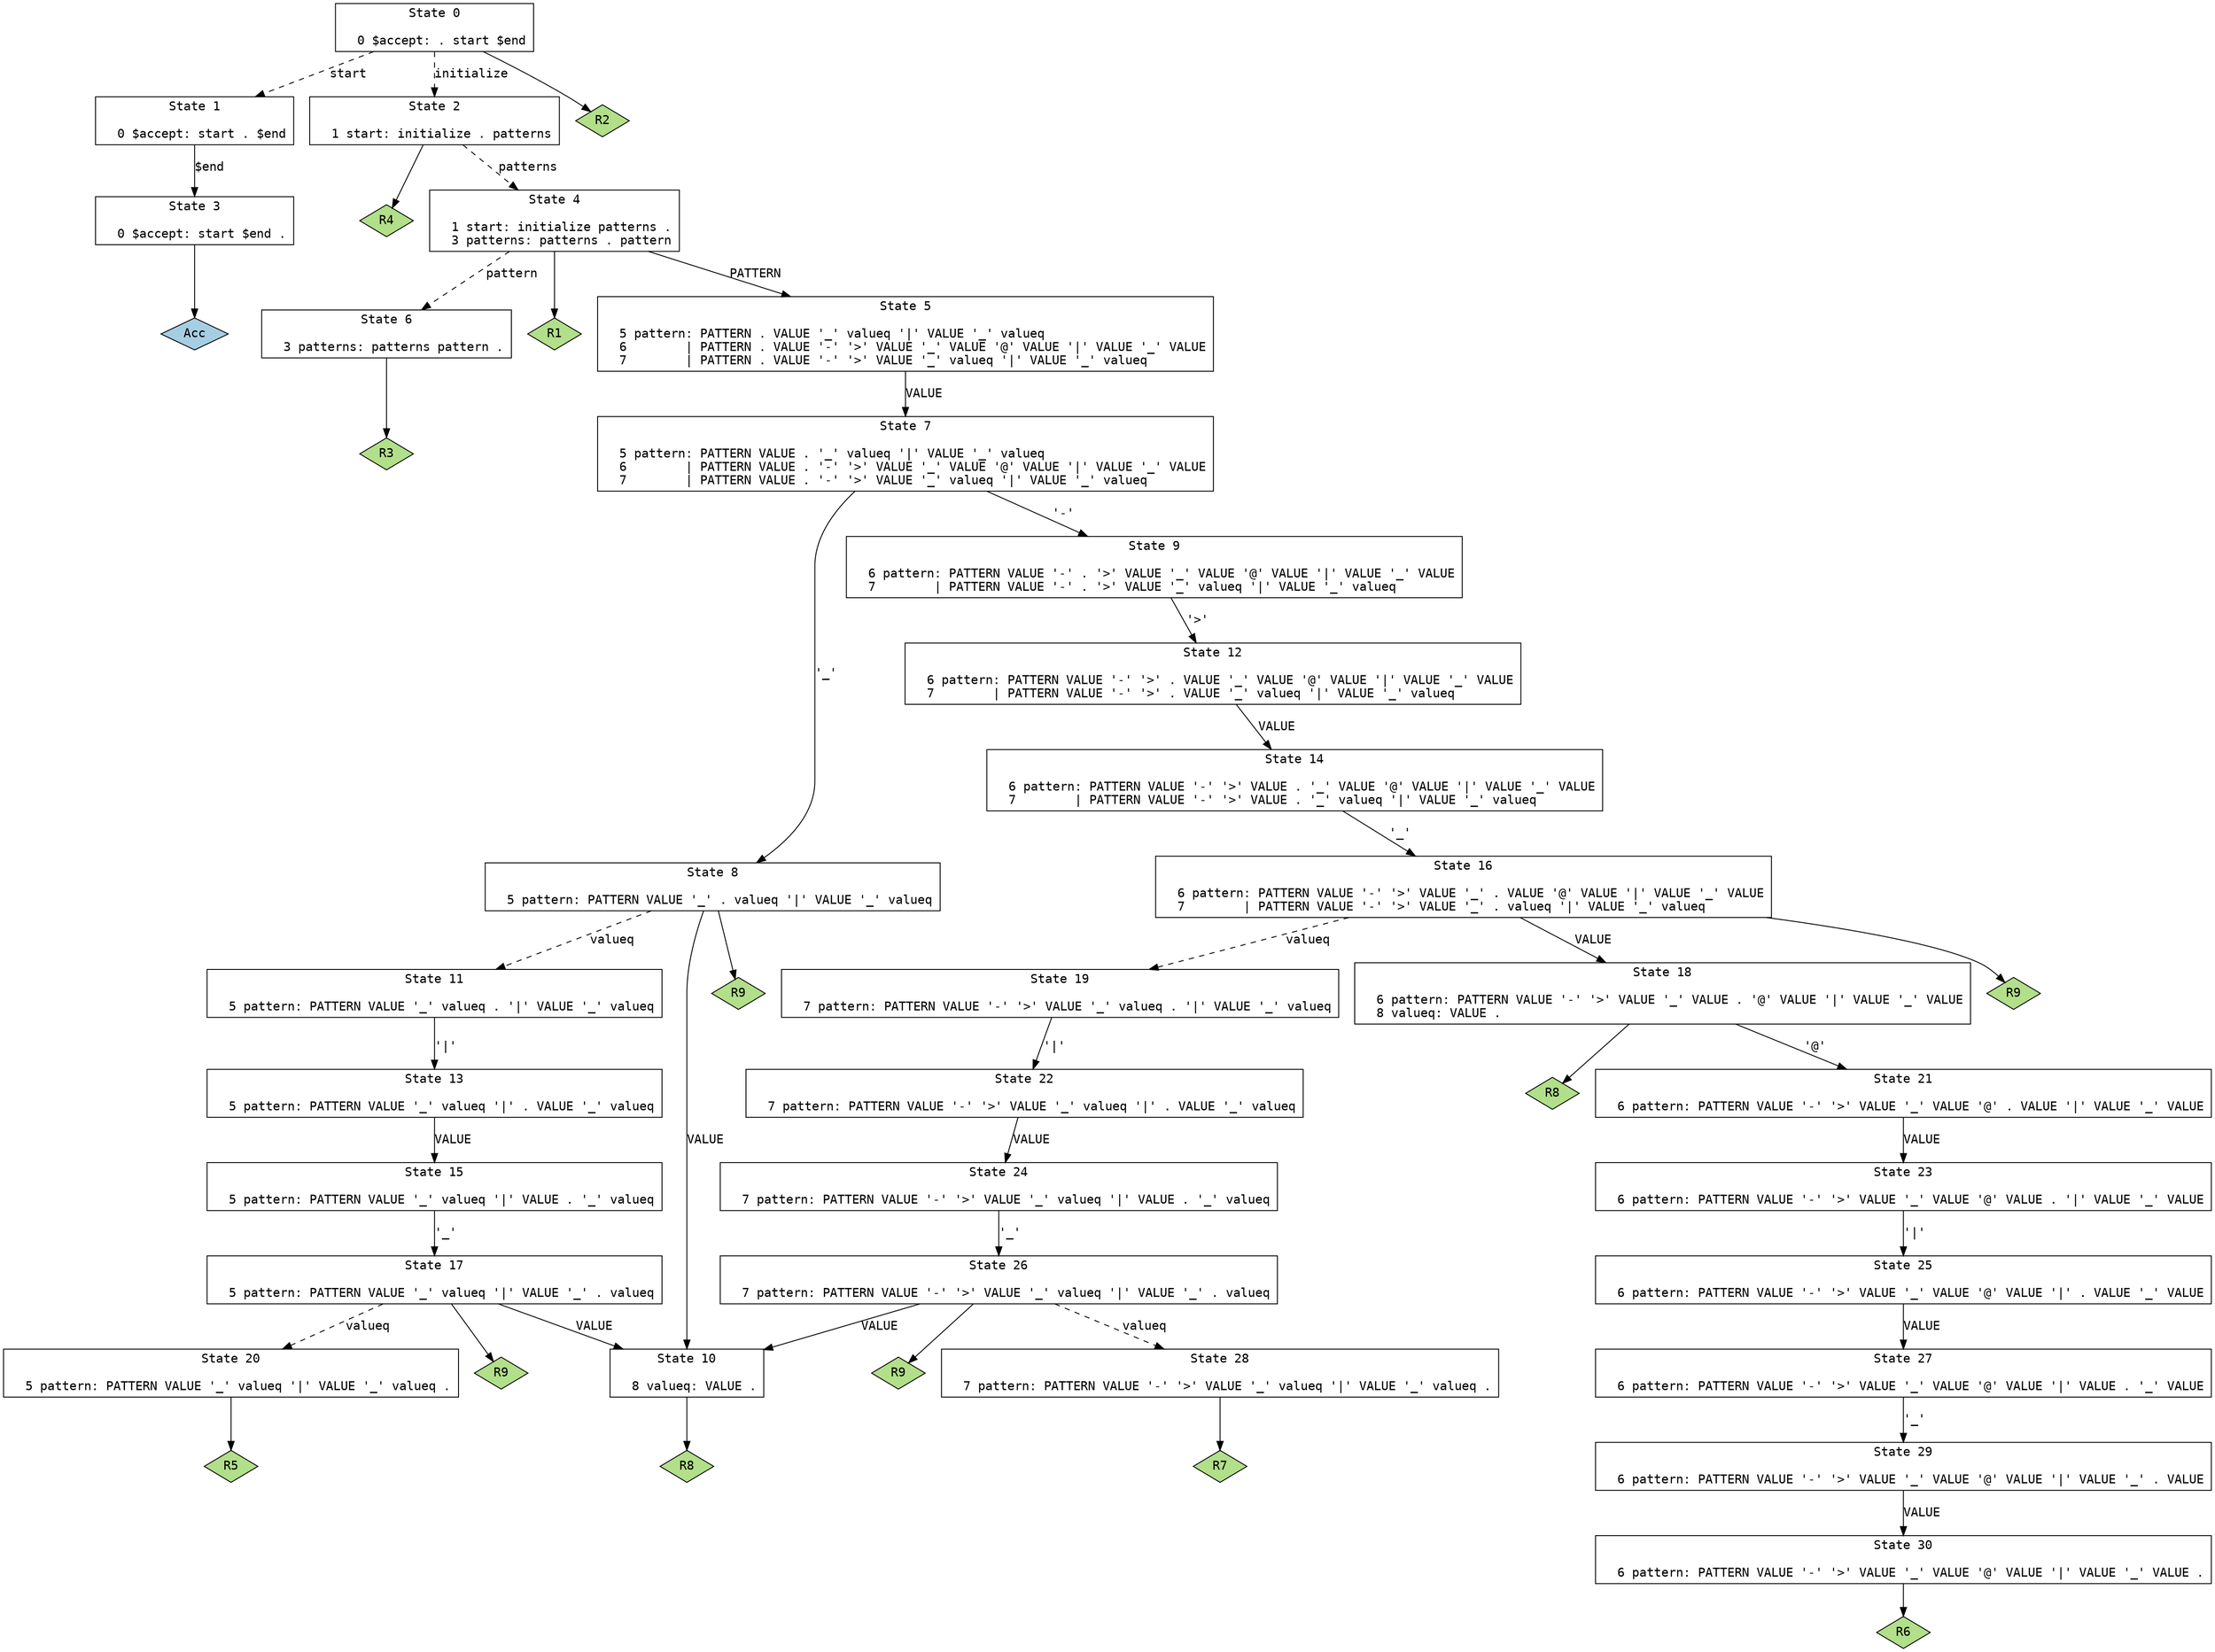 // Generated by GNU Bison 3.5.1.
// Report bugs to <bug-bison@gnu.org>.
// Home page: <https://www.gnu.org/software/bison/>.

digraph "src/lht_pat_file.y"
{
  node [fontname = courier, shape = box, colorscheme = paired6]
  edge [fontname = courier]

  0 [label="State 0\n\l  0 $accept: . start $end\l"]
  0 -> 1 [style=dashed label="start"]
  0 -> 2 [style=dashed label="initialize"]
  0 -> "0R2" [style=solid]
 "0R2" [label="R2", fillcolor=3, shape=diamond, style=filled]
  1 [label="State 1\n\l  0 $accept: start . $end\l"]
  1 -> 3 [style=solid label="$end"]
  2 [label="State 2\n\l  1 start: initialize . patterns\l"]
  2 -> 4 [style=dashed label="patterns"]
  2 -> "2R4" [style=solid]
 "2R4" [label="R4", fillcolor=3, shape=diamond, style=filled]
  3 [label="State 3\n\l  0 $accept: start $end .\l"]
  3 -> "3R0" [style=solid]
 "3R0" [label="Acc", fillcolor=1, shape=diamond, style=filled]
  4 [label="State 4\n\l  1 start: initialize patterns .\l  3 patterns: patterns . pattern\l"]
  4 -> 5 [style=solid label="PATTERN"]
  4 -> 6 [style=dashed label="pattern"]
  4 -> "4R1" [style=solid]
 "4R1" [label="R1", fillcolor=3, shape=diamond, style=filled]
  5 [label="State 5\n\l  5 pattern: PATTERN . VALUE '_' valueq '|' VALUE '_' valueq\l  6        | PATTERN . VALUE '-' '>' VALUE '_' VALUE '@' VALUE '|' VALUE '_' VALUE\l  7        | PATTERN . VALUE '-' '>' VALUE '_' valueq '|' VALUE '_' valueq\l"]
  5 -> 7 [style=solid label="VALUE"]
  6 [label="State 6\n\l  3 patterns: patterns pattern .\l"]
  6 -> "6R3" [style=solid]
 "6R3" [label="R3", fillcolor=3, shape=diamond, style=filled]
  7 [label="State 7\n\l  5 pattern: PATTERN VALUE . '_' valueq '|' VALUE '_' valueq\l  6        | PATTERN VALUE . '-' '>' VALUE '_' VALUE '@' VALUE '|' VALUE '_' VALUE\l  7        | PATTERN VALUE . '-' '>' VALUE '_' valueq '|' VALUE '_' valueq\l"]
  7 -> 8 [style=solid label="'_'"]
  7 -> 9 [style=solid label="'-'"]
  8 [label="State 8\n\l  5 pattern: PATTERN VALUE '_' . valueq '|' VALUE '_' valueq\l"]
  8 -> 10 [style=solid label="VALUE"]
  8 -> 11 [style=dashed label="valueq"]
  8 -> "8R9" [style=solid]
 "8R9" [label="R9", fillcolor=3, shape=diamond, style=filled]
  9 [label="State 9\n\l  6 pattern: PATTERN VALUE '-' . '>' VALUE '_' VALUE '@' VALUE '|' VALUE '_' VALUE\l  7        | PATTERN VALUE '-' . '>' VALUE '_' valueq '|' VALUE '_' valueq\l"]
  9 -> 12 [style=solid label="'>'"]
  10 [label="State 10\n\l  8 valueq: VALUE .\l"]
  10 -> "10R8" [style=solid]
 "10R8" [label="R8", fillcolor=3, shape=diamond, style=filled]
  11 [label="State 11\n\l  5 pattern: PATTERN VALUE '_' valueq . '|' VALUE '_' valueq\l"]
  11 -> 13 [style=solid label="'|'"]
  12 [label="State 12\n\l  6 pattern: PATTERN VALUE '-' '>' . VALUE '_' VALUE '@' VALUE '|' VALUE '_' VALUE\l  7        | PATTERN VALUE '-' '>' . VALUE '_' valueq '|' VALUE '_' valueq\l"]
  12 -> 14 [style=solid label="VALUE"]
  13 [label="State 13\n\l  5 pattern: PATTERN VALUE '_' valueq '|' . VALUE '_' valueq\l"]
  13 -> 15 [style=solid label="VALUE"]
  14 [label="State 14\n\l  6 pattern: PATTERN VALUE '-' '>' VALUE . '_' VALUE '@' VALUE '|' VALUE '_' VALUE\l  7        | PATTERN VALUE '-' '>' VALUE . '_' valueq '|' VALUE '_' valueq\l"]
  14 -> 16 [style=solid label="'_'"]
  15 [label="State 15\n\l  5 pattern: PATTERN VALUE '_' valueq '|' VALUE . '_' valueq\l"]
  15 -> 17 [style=solid label="'_'"]
  16 [label="State 16\n\l  6 pattern: PATTERN VALUE '-' '>' VALUE '_' . VALUE '@' VALUE '|' VALUE '_' VALUE\l  7        | PATTERN VALUE '-' '>' VALUE '_' . valueq '|' VALUE '_' valueq\l"]
  16 -> 18 [style=solid label="VALUE"]
  16 -> 19 [style=dashed label="valueq"]
  16 -> "16R9" [style=solid]
 "16R9" [label="R9", fillcolor=3, shape=diamond, style=filled]
  17 [label="State 17\n\l  5 pattern: PATTERN VALUE '_' valueq '|' VALUE '_' . valueq\l"]
  17 -> 10 [style=solid label="VALUE"]
  17 -> 20 [style=dashed label="valueq"]
  17 -> "17R9" [style=solid]
 "17R9" [label="R9", fillcolor=3, shape=diamond, style=filled]
  18 [label="State 18\n\l  6 pattern: PATTERN VALUE '-' '>' VALUE '_' VALUE . '@' VALUE '|' VALUE '_' VALUE\l  8 valueq: VALUE .\l"]
  18 -> 21 [style=solid label="'@'"]
  18 -> "18R8" [style=solid]
 "18R8" [label="R8", fillcolor=3, shape=diamond, style=filled]
  19 [label="State 19\n\l  7 pattern: PATTERN VALUE '-' '>' VALUE '_' valueq . '|' VALUE '_' valueq\l"]
  19 -> 22 [style=solid label="'|'"]
  20 [label="State 20\n\l  5 pattern: PATTERN VALUE '_' valueq '|' VALUE '_' valueq .\l"]
  20 -> "20R5" [style=solid]
 "20R5" [label="R5", fillcolor=3, shape=diamond, style=filled]
  21 [label="State 21\n\l  6 pattern: PATTERN VALUE '-' '>' VALUE '_' VALUE '@' . VALUE '|' VALUE '_' VALUE\l"]
  21 -> 23 [style=solid label="VALUE"]
  22 [label="State 22\n\l  7 pattern: PATTERN VALUE '-' '>' VALUE '_' valueq '|' . VALUE '_' valueq\l"]
  22 -> 24 [style=solid label="VALUE"]
  23 [label="State 23\n\l  6 pattern: PATTERN VALUE '-' '>' VALUE '_' VALUE '@' VALUE . '|' VALUE '_' VALUE\l"]
  23 -> 25 [style=solid label="'|'"]
  24 [label="State 24\n\l  7 pattern: PATTERN VALUE '-' '>' VALUE '_' valueq '|' VALUE . '_' valueq\l"]
  24 -> 26 [style=solid label="'_'"]
  25 [label="State 25\n\l  6 pattern: PATTERN VALUE '-' '>' VALUE '_' VALUE '@' VALUE '|' . VALUE '_' VALUE\l"]
  25 -> 27 [style=solid label="VALUE"]
  26 [label="State 26\n\l  7 pattern: PATTERN VALUE '-' '>' VALUE '_' valueq '|' VALUE '_' . valueq\l"]
  26 -> 10 [style=solid label="VALUE"]
  26 -> 28 [style=dashed label="valueq"]
  26 -> "26R9" [style=solid]
 "26R9" [label="R9", fillcolor=3, shape=diamond, style=filled]
  27 [label="State 27\n\l  6 pattern: PATTERN VALUE '-' '>' VALUE '_' VALUE '@' VALUE '|' VALUE . '_' VALUE\l"]
  27 -> 29 [style=solid label="'_'"]
  28 [label="State 28\n\l  7 pattern: PATTERN VALUE '-' '>' VALUE '_' valueq '|' VALUE '_' valueq .\l"]
  28 -> "28R7" [style=solid]
 "28R7" [label="R7", fillcolor=3, shape=diamond, style=filled]
  29 [label="State 29\n\l  6 pattern: PATTERN VALUE '-' '>' VALUE '_' VALUE '@' VALUE '|' VALUE '_' . VALUE\l"]
  29 -> 30 [style=solid label="VALUE"]
  30 [label="State 30\n\l  6 pattern: PATTERN VALUE '-' '>' VALUE '_' VALUE '@' VALUE '|' VALUE '_' VALUE .\l"]
  30 -> "30R6" [style=solid]
 "30R6" [label="R6", fillcolor=3, shape=diamond, style=filled]
}
